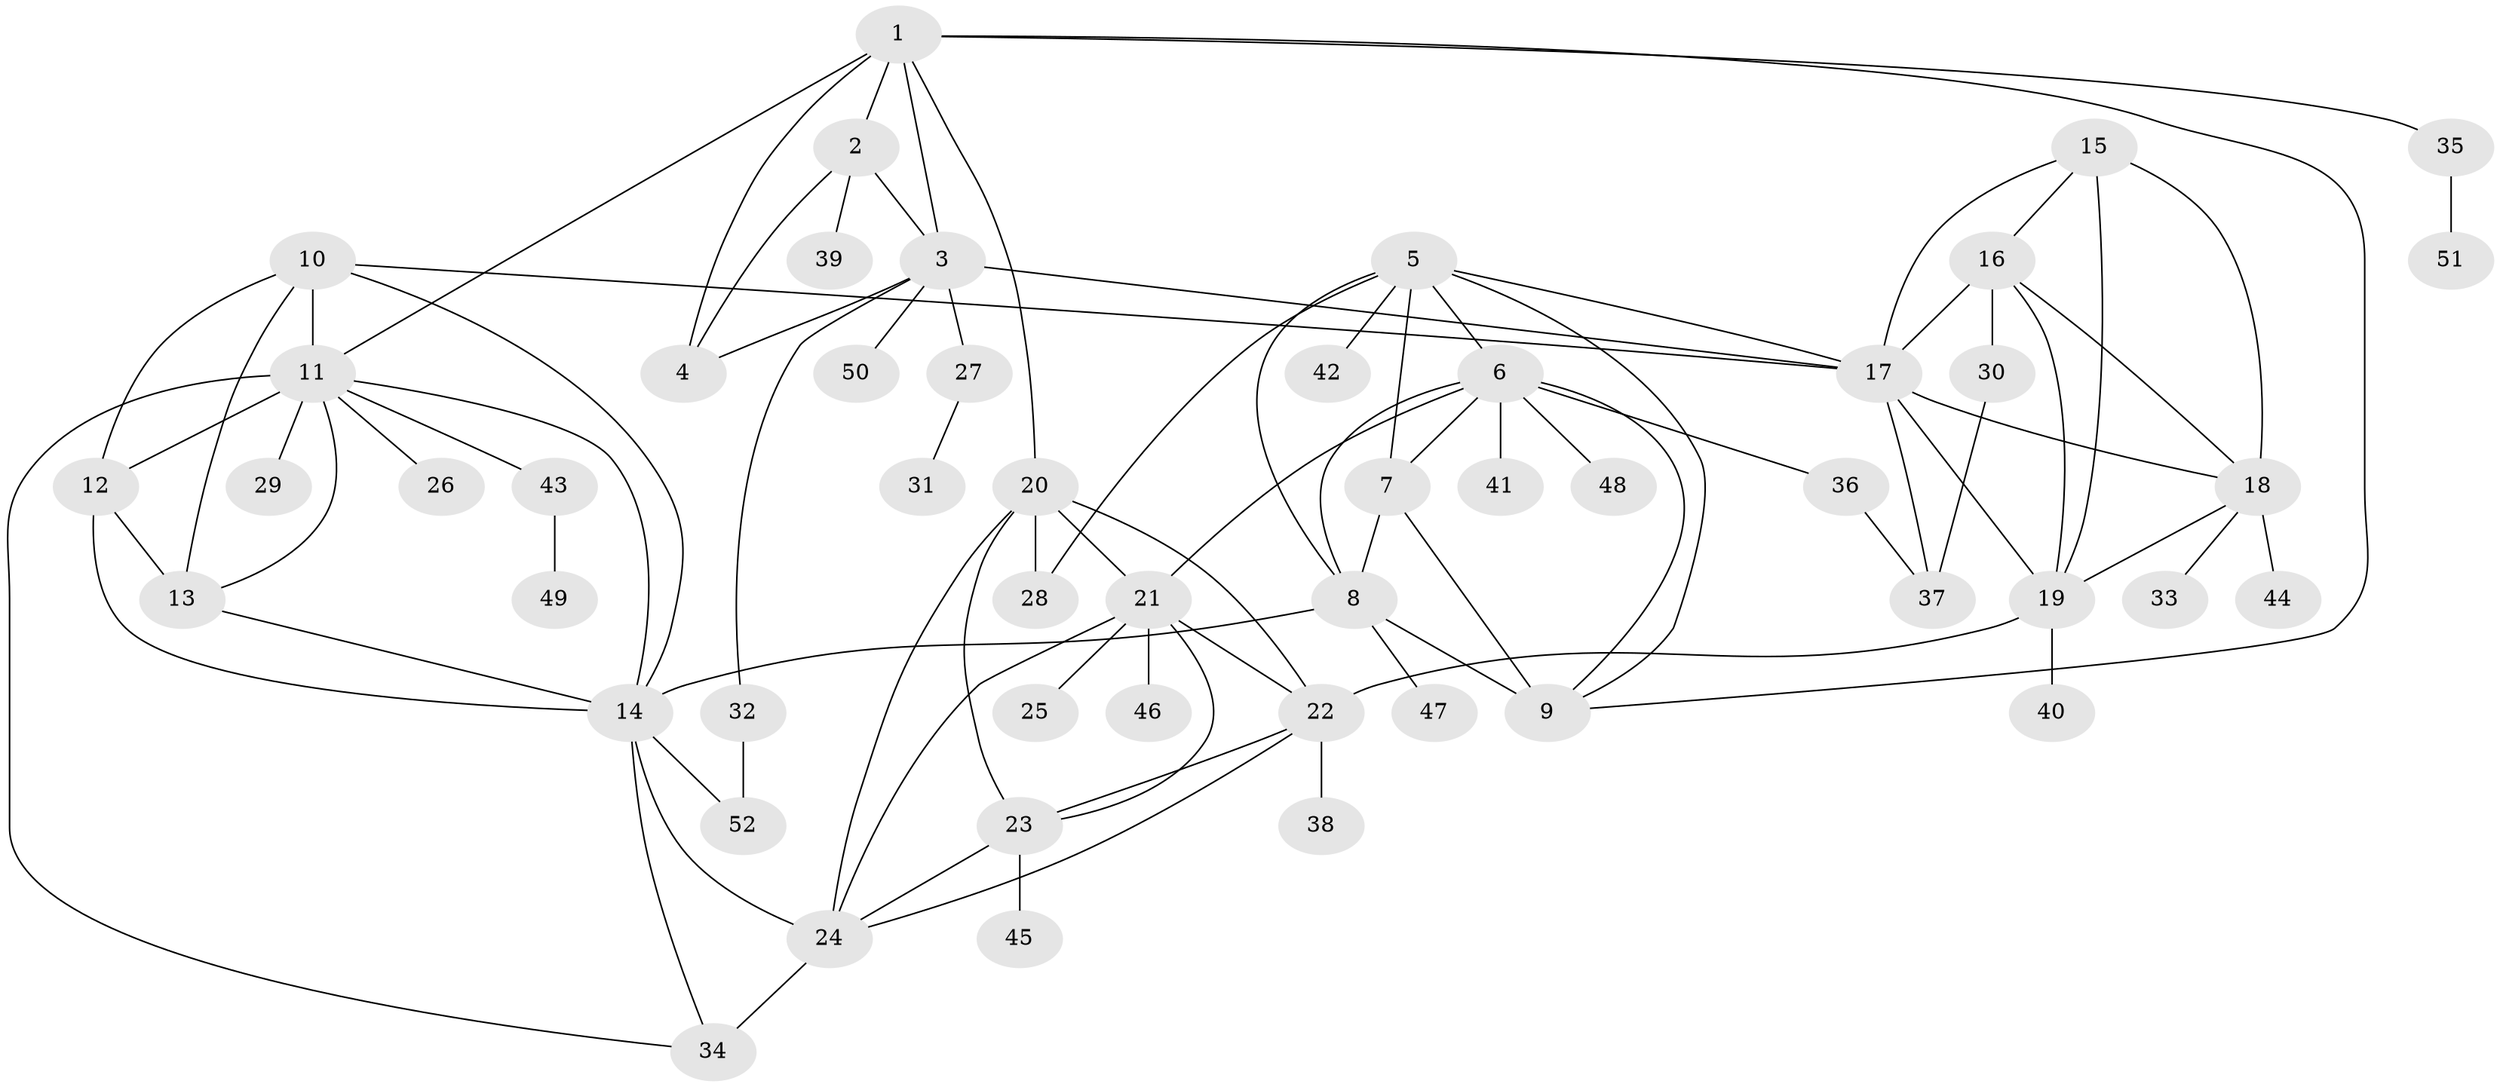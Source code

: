 // original degree distribution, {5: 0.038834951456310676, 7: 0.02912621359223301, 6: 0.019417475728155338, 9: 0.038834951456310676, 8: 0.07766990291262135, 10: 0.019417475728155338, 12: 0.009708737864077669, 4: 0.009708737864077669, 1: 0.6116504854368932, 2: 0.08737864077669903, 3: 0.05825242718446602}
// Generated by graph-tools (version 1.1) at 2025/37/03/09/25 02:37:29]
// undirected, 52 vertices, 90 edges
graph export_dot {
graph [start="1"]
  node [color=gray90,style=filled];
  1;
  2;
  3;
  4;
  5;
  6;
  7;
  8;
  9;
  10;
  11;
  12;
  13;
  14;
  15;
  16;
  17;
  18;
  19;
  20;
  21;
  22;
  23;
  24;
  25;
  26;
  27;
  28;
  29;
  30;
  31;
  32;
  33;
  34;
  35;
  36;
  37;
  38;
  39;
  40;
  41;
  42;
  43;
  44;
  45;
  46;
  47;
  48;
  49;
  50;
  51;
  52;
  1 -- 2 [weight=2.0];
  1 -- 3 [weight=2.0];
  1 -- 4 [weight=2.0];
  1 -- 9 [weight=1.0];
  1 -- 11 [weight=1.0];
  1 -- 20 [weight=1.0];
  1 -- 35 [weight=1.0];
  2 -- 3 [weight=1.0];
  2 -- 4 [weight=1.0];
  2 -- 39 [weight=1.0];
  3 -- 4 [weight=1.0];
  3 -- 17 [weight=1.0];
  3 -- 27 [weight=1.0];
  3 -- 32 [weight=1.0];
  3 -- 50 [weight=1.0];
  5 -- 6 [weight=1.0];
  5 -- 7 [weight=1.0];
  5 -- 8 [weight=1.0];
  5 -- 9 [weight=1.0];
  5 -- 17 [weight=1.0];
  5 -- 28 [weight=1.0];
  5 -- 42 [weight=1.0];
  6 -- 7 [weight=1.0];
  6 -- 8 [weight=1.0];
  6 -- 9 [weight=1.0];
  6 -- 21 [weight=1.0];
  6 -- 36 [weight=1.0];
  6 -- 41 [weight=2.0];
  6 -- 48 [weight=1.0];
  7 -- 8 [weight=1.0];
  7 -- 9 [weight=4.0];
  8 -- 9 [weight=1.0];
  8 -- 14 [weight=1.0];
  8 -- 47 [weight=1.0];
  10 -- 11 [weight=1.0];
  10 -- 12 [weight=1.0];
  10 -- 13 [weight=1.0];
  10 -- 14 [weight=1.0];
  10 -- 17 [weight=1.0];
  11 -- 12 [weight=1.0];
  11 -- 13 [weight=1.0];
  11 -- 14 [weight=1.0];
  11 -- 26 [weight=1.0];
  11 -- 29 [weight=3.0];
  11 -- 34 [weight=1.0];
  11 -- 43 [weight=1.0];
  12 -- 13 [weight=4.0];
  12 -- 14 [weight=1.0];
  13 -- 14 [weight=1.0];
  14 -- 24 [weight=1.0];
  14 -- 34 [weight=1.0];
  14 -- 52 [weight=1.0];
  15 -- 16 [weight=1.0];
  15 -- 17 [weight=1.0];
  15 -- 18 [weight=1.0];
  15 -- 19 [weight=1.0];
  16 -- 17 [weight=1.0];
  16 -- 18 [weight=1.0];
  16 -- 19 [weight=1.0];
  16 -- 30 [weight=4.0];
  17 -- 18 [weight=1.0];
  17 -- 19 [weight=1.0];
  17 -- 37 [weight=1.0];
  18 -- 19 [weight=1.0];
  18 -- 33 [weight=2.0];
  18 -- 44 [weight=1.0];
  19 -- 22 [weight=1.0];
  19 -- 40 [weight=2.0];
  20 -- 21 [weight=1.0];
  20 -- 22 [weight=1.0];
  20 -- 23 [weight=1.0];
  20 -- 24 [weight=1.0];
  20 -- 28 [weight=4.0];
  21 -- 22 [weight=1.0];
  21 -- 23 [weight=1.0];
  21 -- 24 [weight=1.0];
  21 -- 25 [weight=1.0];
  21 -- 46 [weight=1.0];
  22 -- 23 [weight=1.0];
  22 -- 24 [weight=1.0];
  22 -- 38 [weight=1.0];
  23 -- 24 [weight=1.0];
  23 -- 45 [weight=3.0];
  24 -- 34 [weight=2.0];
  27 -- 31 [weight=1.0];
  30 -- 37 [weight=1.0];
  32 -- 52 [weight=1.0];
  35 -- 51 [weight=1.0];
  36 -- 37 [weight=1.0];
  43 -- 49 [weight=1.0];
}
